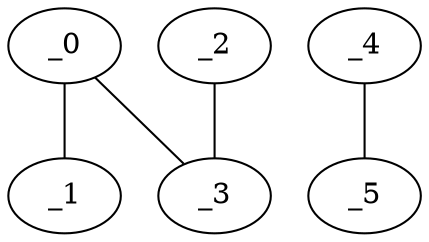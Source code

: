 graph HP1_0000 {
	_0	 [x="0.898679",
		y="2.83483"];
	_1	 [x="0.678875",
		y="0.300927"];
	_0 -- _1;
	_3	 [x="2.58515",
		y="2.91059"];
	_0 -- _3;
	_2	 [x="2.05196",
		y="0.751219"];
	_2 -- _3;
	_4	 [x="1.14366",
		y="1.82622"];
	_5	 [x="1.96401",
		y="1.6019"];
	_4 -- _5;
}
